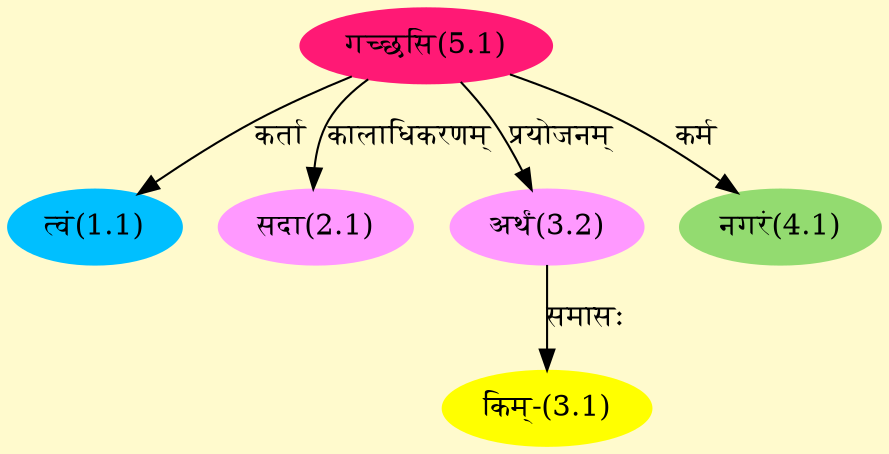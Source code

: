 digraph G{
rankdir=BT;
 compound=true;
 bgcolor="lemonchiffon1";
Node1_1 [style=filled, color="#00BFFF" label = "त्वं(1.1)"]
Node5_1 [style=filled, color="#FF1975" label = "गच्छसि(5.1)"]
Node2_1 [style=filled, color="#FF99FF" label = "सदा(2.1)"]
Node3_1 [style=filled, color="#FFFF00" label = "किम्-(3.1)"]
Node3_2 [style=filled, color="#FF99FF" label = "अर्थं(3.2)"]
Node4_1 [style=filled, color="#93DB70" label = "नगरं(4.1)"]
/* Start of Relations section */

Node1_1 -> Node5_1 [  label="कर्ता"  dir="back" ]
Node2_1 -> Node5_1 [  label="कालाधिकरणम्"  dir="back" ]
Node3_1 -> Node3_2 [  label="समासः"  dir="back" ]
Node3_2 -> Node5_1 [  label="प्रयोजनम्"  dir="back" ]
Node4_1 -> Node5_1 [  label="कर्म"  dir="back" ]
}
